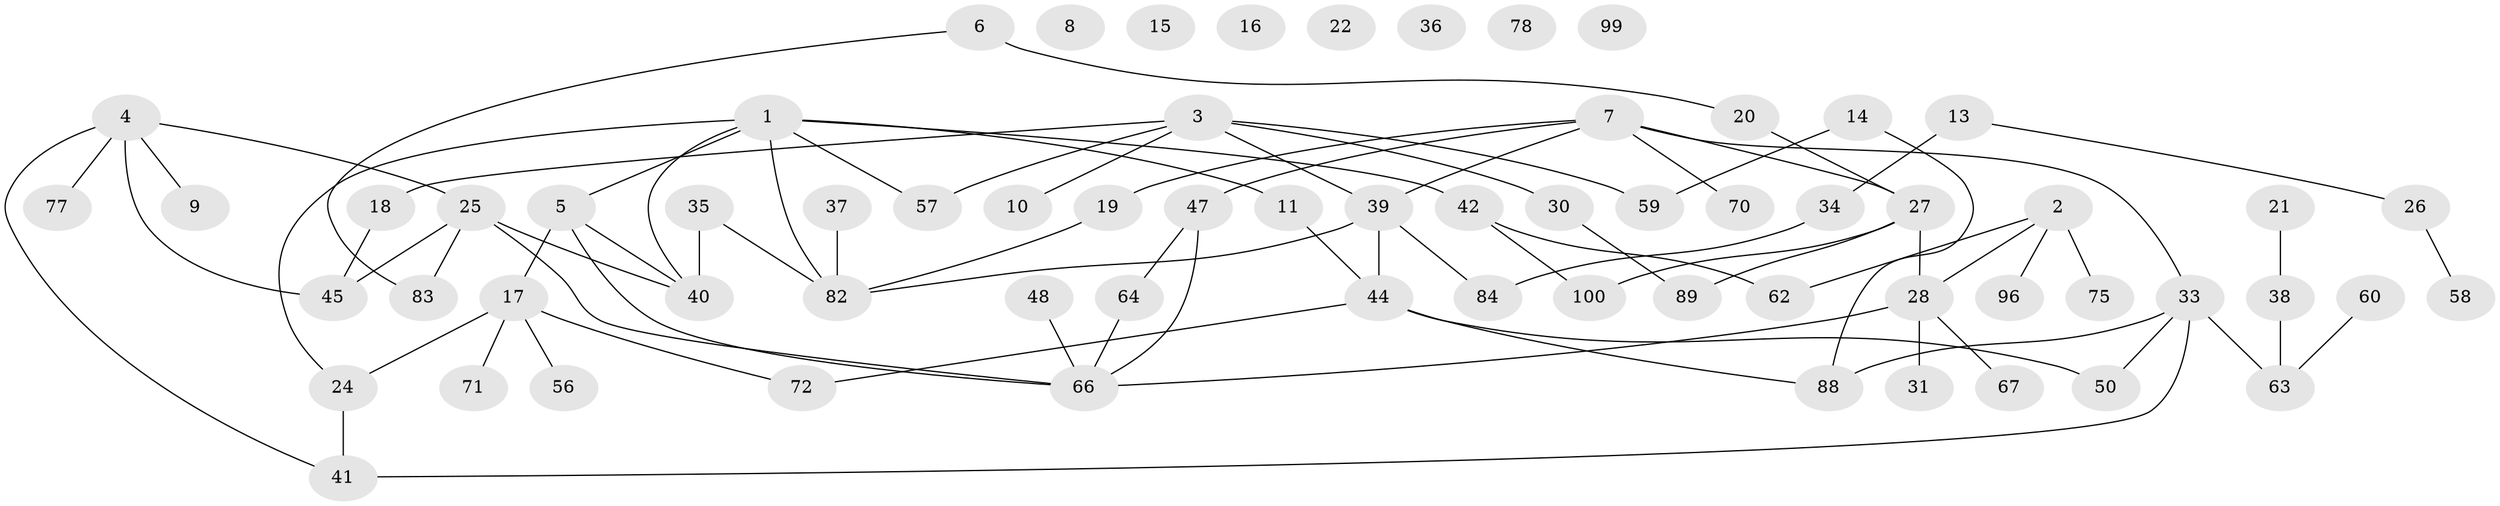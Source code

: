 // Generated by graph-tools (version 1.1) at 2025/23/03/03/25 07:23:27]
// undirected, 67 vertices, 81 edges
graph export_dot {
graph [start="1"]
  node [color=gray90,style=filled];
  1 [super="+73"];
  2 [super="+53"];
  3 [super="+12"];
  4 [super="+23"];
  5 [super="+69"];
  6 [super="+94"];
  7 [super="+32"];
  8 [super="+101"];
  9;
  10;
  11;
  13;
  14;
  15;
  16;
  17 [super="+90"];
  18 [super="+52"];
  19;
  20 [super="+86"];
  21;
  22;
  24;
  25 [super="+29"];
  26 [super="+54"];
  27 [super="+79"];
  28 [super="+55"];
  30;
  31 [super="+97"];
  33 [super="+85"];
  34 [super="+51"];
  35 [super="+46"];
  36;
  37 [super="+98"];
  38;
  39 [super="+68"];
  40 [super="+65"];
  41 [super="+74"];
  42 [super="+43"];
  44 [super="+49"];
  45 [super="+87"];
  47 [super="+61"];
  48;
  50 [super="+80"];
  56 [super="+91"];
  57;
  58;
  59 [super="+92"];
  60;
  62 [super="+81"];
  63 [super="+76"];
  64;
  66 [super="+95"];
  67;
  70;
  71;
  72;
  75;
  77;
  78;
  82 [super="+93"];
  83;
  84;
  88;
  89;
  96;
  99;
  100;
  1 -- 24;
  1 -- 82;
  1 -- 5;
  1 -- 40;
  1 -- 11;
  1 -- 57;
  1 -- 42;
  2 -- 62;
  2 -- 75;
  2 -- 96;
  2 -- 28;
  3 -- 10;
  3 -- 18;
  3 -- 30;
  3 -- 39;
  3 -- 59;
  3 -- 57;
  4 -- 9;
  4 -- 45;
  4 -- 77;
  4 -- 41;
  4 -- 25;
  5 -- 40;
  5 -- 66;
  5 -- 17;
  6 -- 20;
  6 -- 83;
  7 -- 19;
  7 -- 27;
  7 -- 47;
  7 -- 33;
  7 -- 39;
  7 -- 70;
  11 -- 44;
  13 -- 26;
  13 -- 34;
  14 -- 59;
  14 -- 88;
  17 -- 72;
  17 -- 71;
  17 -- 24;
  17 -- 56;
  18 -- 45;
  19 -- 82;
  20 -- 27;
  21 -- 38;
  24 -- 41;
  25 -- 66;
  25 -- 83;
  25 -- 40;
  25 -- 45;
  26 -- 58;
  27 -- 89;
  27 -- 100;
  27 -- 28;
  28 -- 67;
  28 -- 66;
  28 -- 31;
  30 -- 89;
  33 -- 50;
  33 -- 88;
  33 -- 63;
  33 -- 41;
  34 -- 84;
  35 -- 40;
  35 -- 82;
  37 -- 82;
  38 -- 63;
  39 -- 44;
  39 -- 84;
  39 -- 82;
  42 -- 100;
  42 -- 62;
  44 -- 88;
  44 -- 72;
  44 -- 50;
  47 -- 64;
  47 -- 66;
  48 -- 66;
  60 -- 63;
  64 -- 66;
}
